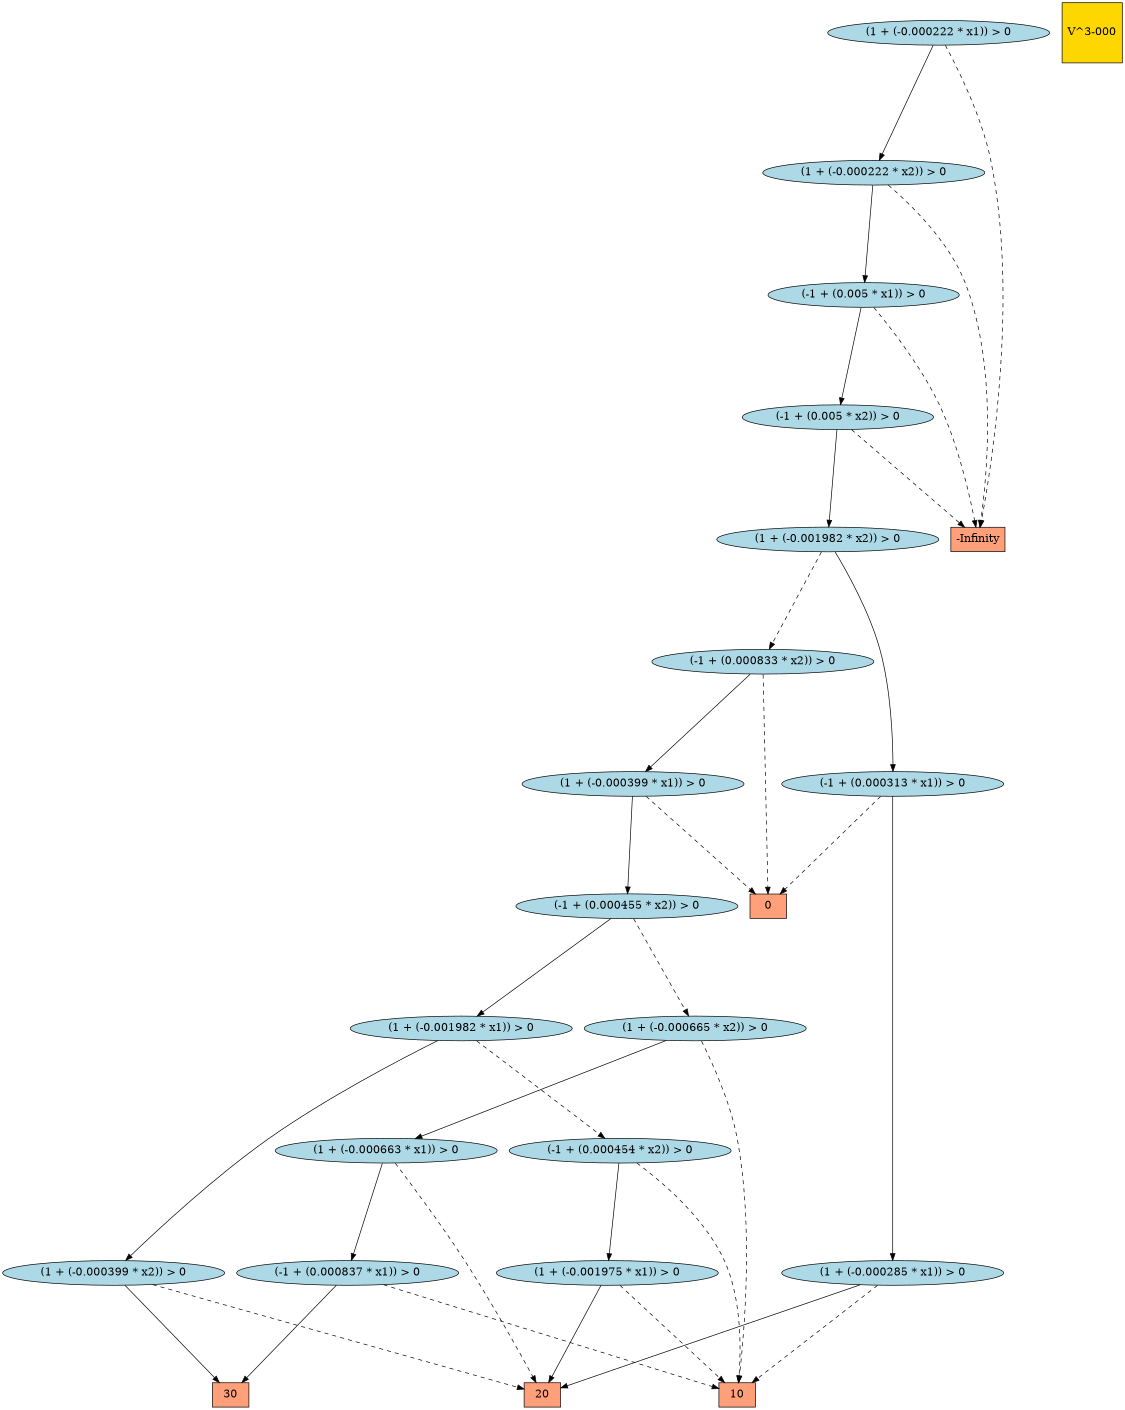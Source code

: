 digraph G { 
graph [ fontname = "Helvetica",fontsize="16",ratio = "auto",
        size="7.5,10",ranksep="2.00" ];
node [fontsize="16"];
"18182" [label="(1 + (-0.001982 * x1)) > 0",fillcolor=lightblue,color=black,shape=ellipse,style=filled];
"18183" [label="(-1 + (0.000455 * x2)) > 0",fillcolor=lightblue,color=black,shape=ellipse,style=filled];
"18184" [label="(1 + (-0.000399 * x1)) > 0",fillcolor=lightblue,color=black,shape=ellipse,style=filled];
"17781" [label="(-1 + (0.000837 * x1)) > 0",fillcolor=lightblue,color=black,shape=ellipse,style=filled];
"18185" [label="(-1 + (0.000833 * x2)) > 0",fillcolor=lightblue,color=black,shape=ellipse,style=filled];
"18005" [label="(1 + (-0.000399 * x2)) > 0",fillcolor=lightblue,color=black,shape=ellipse,style=filled];
"18186" [label="(1 + (-0.001982 * x2)) > 0",fillcolor=lightblue,color=black,shape=ellipse,style=filled];
"6154" [label="(-1 + (0.000313 * x1)) > 0",fillcolor=lightblue,color=black,shape=ellipse,style=filled];
"18187" [label="(-1 + (0.005 * x2)) > 0",fillcolor=lightblue,color=black,shape=ellipse,style=filled];
"18188" [label="(-1 + (0.005 * x1)) > 0",fillcolor=lightblue,color=black,shape=ellipse,style=filled];
"18189" [label="(1 + (-0.000222 * x2)) > 0",fillcolor=lightblue,color=black,shape=ellipse,style=filled];
"207" [label="20",fillcolor=lightsalmon,color=black,shape=box,style=filled];
"18190" [label="(1 + (-0.000222 * x1)) > 0",fillcolor=lightblue,color=black,shape=ellipse,style=filled];
"168" [label="10",fillcolor=lightsalmon,color=black,shape=box,style=filled];
"6069" [label="(1 + (-0.000285 * x1)) > 0",fillcolor=lightblue,color=black,shape=ellipse,style=filled];
"8457" [label="(-1 + (0.000454 * x2)) > 0",fillcolor=lightblue,color=black,shape=ellipse,style=filled];
"8456" [label="(1 + (-0.001975 * x1)) > 0",fillcolor=lightblue,color=black,shape=ellipse,style=filled];
"1" [label="0",fillcolor=lightsalmon,color=black,shape=box,style=filled];
"4" [label="-Infinity",fillcolor=lightsalmon,color=black,shape=box,style=filled];
"17992" [label="(1 + (-0.000665 * x2)) > 0",fillcolor=lightblue,color=black,shape=ellipse,style=filled];
"_temp_" [label="V^3-000",fillcolor=gold1,color=black,shape=square,style=filled];
"17991" [label="(1 + (-0.000663 * x1)) > 0",fillcolor=lightblue,color=black,shape=ellipse,style=filled];
"246" [label="30",fillcolor=lightsalmon,color=black,shape=box,style=filled];
"18182" -> "8457" [color=black,style=dashed];
"18182" -> "18005" [color=black,style=solid];
"18183" -> "18182" [color=black,style=solid];
"18183" -> "17992" [color=black,style=dashed];
"18184" -> "1" [color=black,style=dashed];
"18184" -> "18183" [color=black,style=solid];
"17781" -> "168" [color=black,style=dashed];
"17781" -> "246" [color=black,style=solid];
"18185" -> "1" [color=black,style=dashed];
"18185" -> "18184" [color=black,style=solid];
"18005" -> "207" [color=black,style=dashed];
"18005" -> "246" [color=black,style=solid];
"18186" -> "18185" [color=black,style=dashed];
"18186" -> "6154" [color=black,style=solid];
"6154" -> "6069" [color=black,style=solid];
"6154" -> "1" [color=black,style=dashed];
"18187" -> "4" [color=black,style=dashed];
"18187" -> "18186" [color=black,style=solid];
"18188" -> "4" [color=black,style=dashed];
"18188" -> "18187" [color=black,style=solid];
"18189" -> "4" [color=black,style=dashed];
"18189" -> "18188" [color=black,style=solid];
"18190" -> "4" [color=black,style=dashed];
"18190" -> "18189" [color=black,style=solid];
"6069" -> "207" [color=black,style=solid];
"6069" -> "168" [color=black,style=dashed];
"8457" -> "8456" [color=black,style=solid];
"8457" -> "168" [color=black,style=dashed];
"8456" -> "207" [color=black,style=solid];
"8456" -> "168" [color=black,style=dashed];
"17992" -> "17991" [color=black,style=solid];
"17992" -> "168" [color=black,style=dashed];
"17991" -> "17781" [color=black,style=solid];
"17991" -> "207" [color=black,style=dashed];
}
